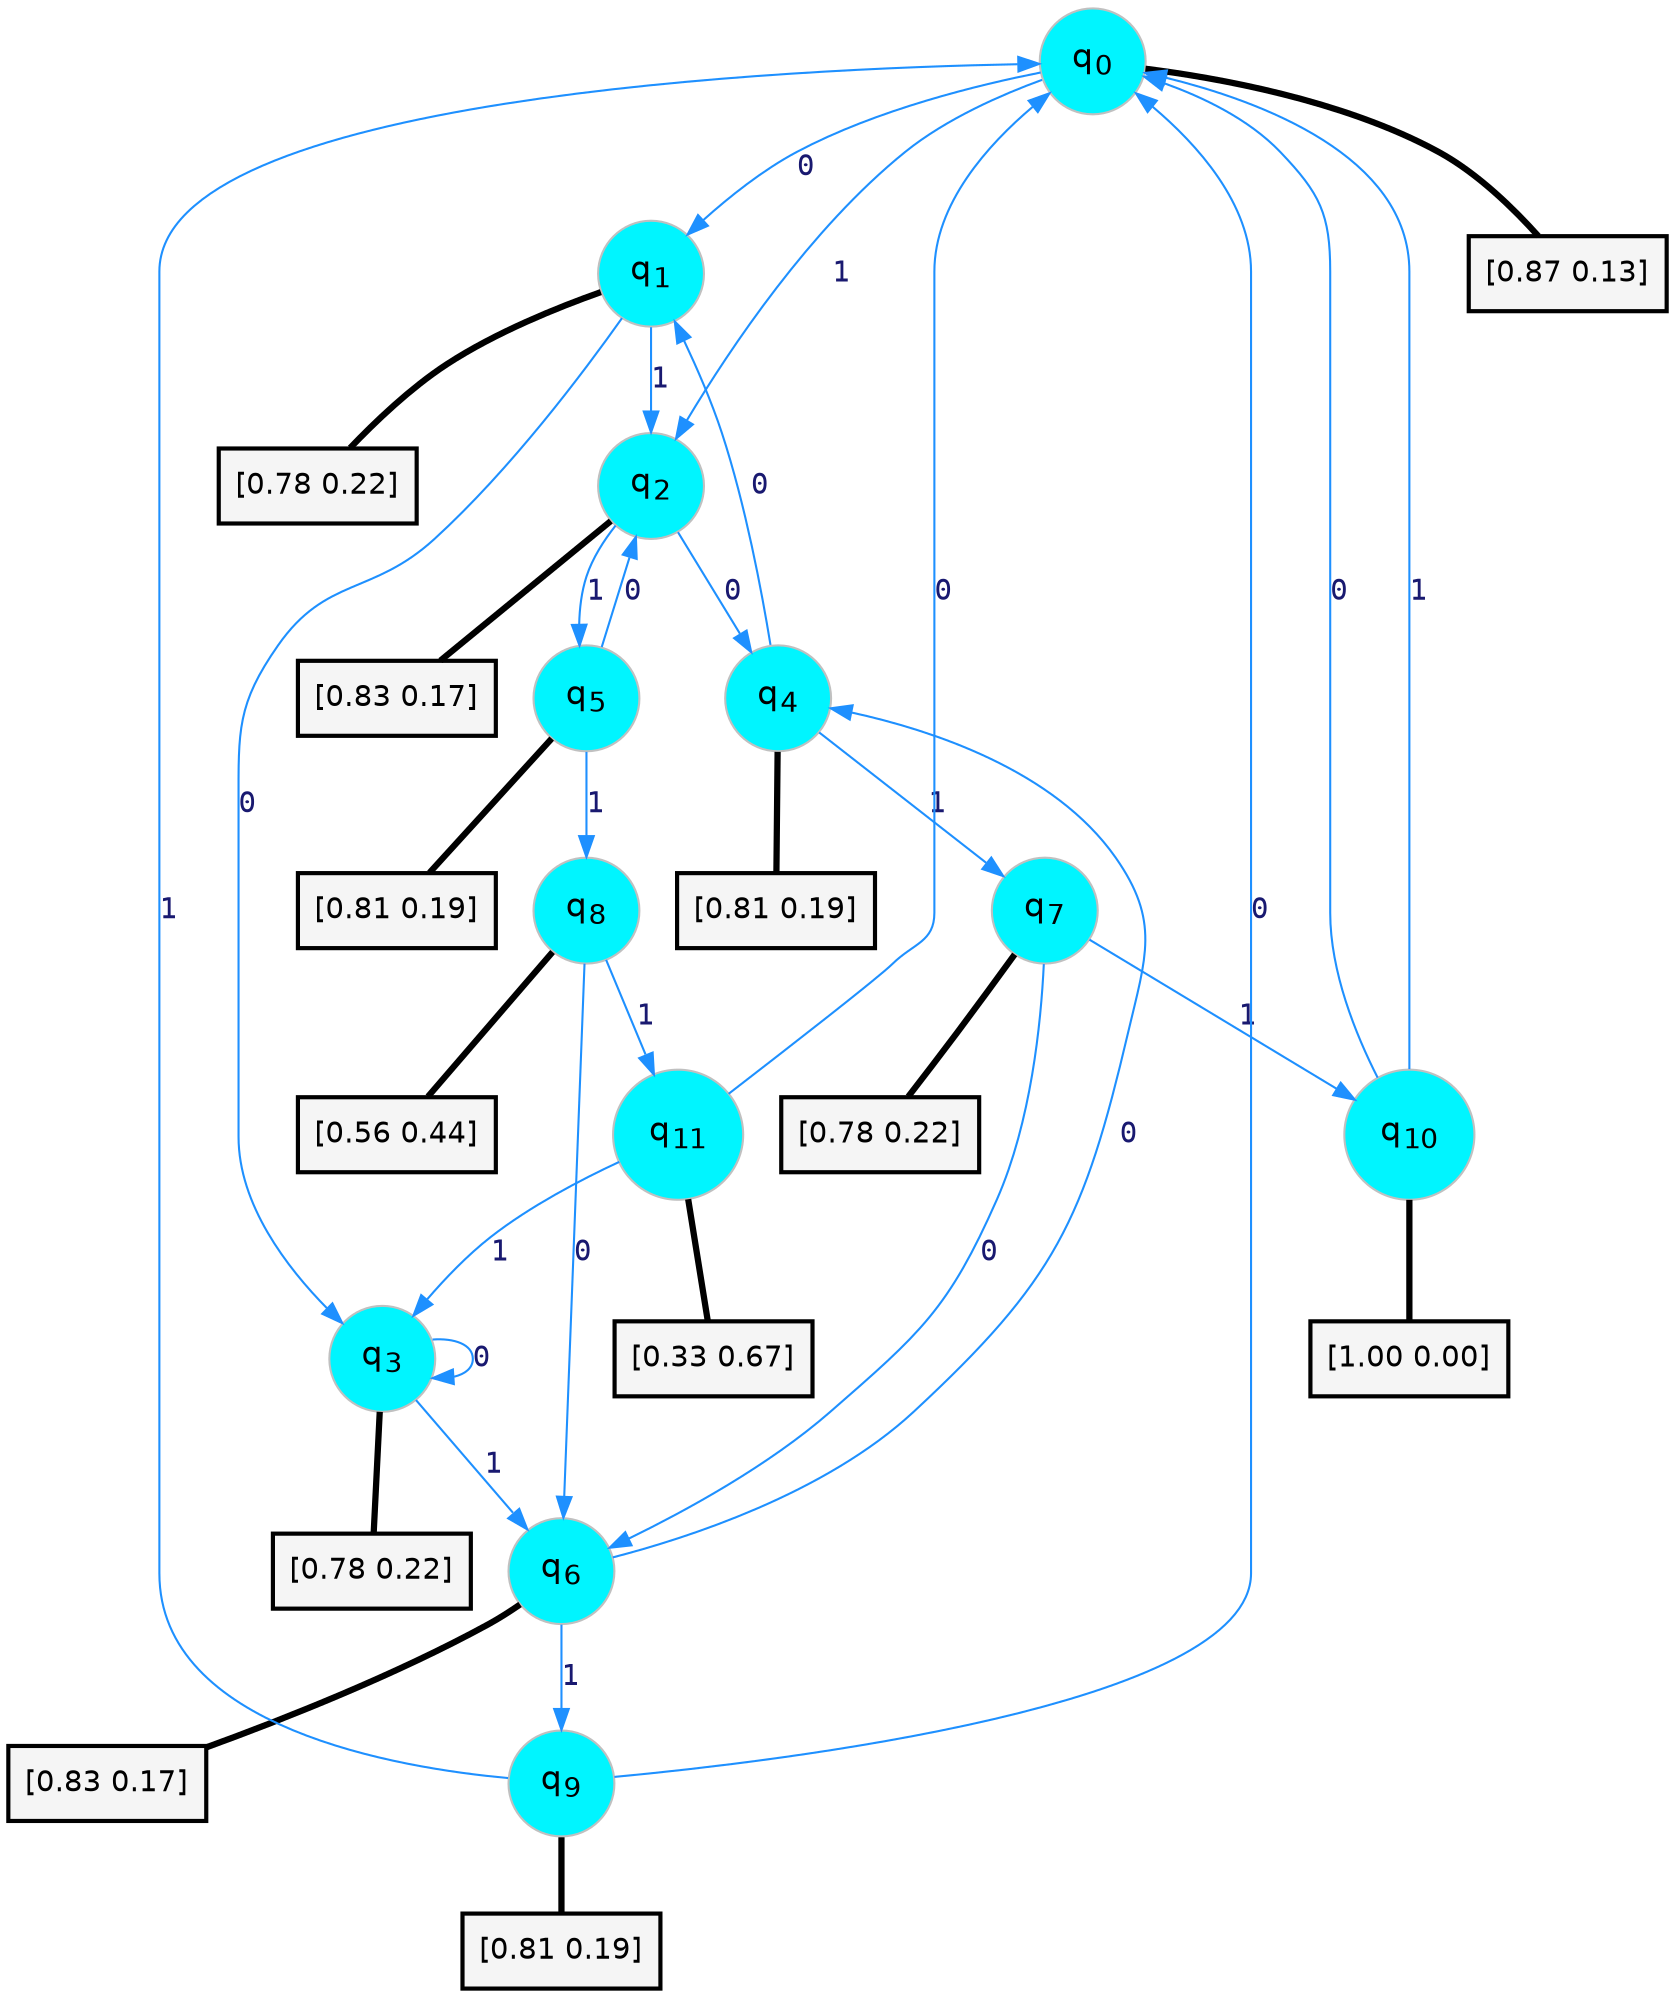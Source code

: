 digraph G {
graph [
bgcolor=transparent, dpi=300, rankdir=TD, size="40,25"];
node [
color=gray, fillcolor=turquoise1, fontcolor=black, fontname=Helvetica, fontsize=16, fontweight=bold, shape=circle, style=filled];
edge [
arrowsize=1, color=dodgerblue1, fontcolor=midnightblue, fontname=courier, fontweight=bold, penwidth=1, style=solid, weight=20];
0[label=<q<SUB>0</SUB>>];
1[label=<q<SUB>1</SUB>>];
2[label=<q<SUB>2</SUB>>];
3[label=<q<SUB>3</SUB>>];
4[label=<q<SUB>4</SUB>>];
5[label=<q<SUB>5</SUB>>];
6[label=<q<SUB>6</SUB>>];
7[label=<q<SUB>7</SUB>>];
8[label=<q<SUB>8</SUB>>];
9[label=<q<SUB>9</SUB>>];
10[label=<q<SUB>10</SUB>>];
11[label=<q<SUB>11</SUB>>];
12[label="[0.87 0.13]", shape=box,fontcolor=black, fontname=Helvetica, fontsize=14, penwidth=2, fillcolor=whitesmoke,color=black];
13[label="[0.78 0.22]", shape=box,fontcolor=black, fontname=Helvetica, fontsize=14, penwidth=2, fillcolor=whitesmoke,color=black];
14[label="[0.83 0.17]", shape=box,fontcolor=black, fontname=Helvetica, fontsize=14, penwidth=2, fillcolor=whitesmoke,color=black];
15[label="[0.78 0.22]", shape=box,fontcolor=black, fontname=Helvetica, fontsize=14, penwidth=2, fillcolor=whitesmoke,color=black];
16[label="[0.81 0.19]", shape=box,fontcolor=black, fontname=Helvetica, fontsize=14, penwidth=2, fillcolor=whitesmoke,color=black];
17[label="[0.81 0.19]", shape=box,fontcolor=black, fontname=Helvetica, fontsize=14, penwidth=2, fillcolor=whitesmoke,color=black];
18[label="[0.83 0.17]", shape=box,fontcolor=black, fontname=Helvetica, fontsize=14, penwidth=2, fillcolor=whitesmoke,color=black];
19[label="[0.78 0.22]", shape=box,fontcolor=black, fontname=Helvetica, fontsize=14, penwidth=2, fillcolor=whitesmoke,color=black];
20[label="[0.56 0.44]", shape=box,fontcolor=black, fontname=Helvetica, fontsize=14, penwidth=2, fillcolor=whitesmoke,color=black];
21[label="[0.81 0.19]", shape=box,fontcolor=black, fontname=Helvetica, fontsize=14, penwidth=2, fillcolor=whitesmoke,color=black];
22[label="[1.00 0.00]", shape=box,fontcolor=black, fontname=Helvetica, fontsize=14, penwidth=2, fillcolor=whitesmoke,color=black];
23[label="[0.33 0.67]", shape=box,fontcolor=black, fontname=Helvetica, fontsize=14, penwidth=2, fillcolor=whitesmoke,color=black];
0->1 [label=0];
0->2 [label=1];
0->12 [arrowhead=none, penwidth=3,color=black];
1->3 [label=0];
1->2 [label=1];
1->13 [arrowhead=none, penwidth=3,color=black];
2->4 [label=0];
2->5 [label=1];
2->14 [arrowhead=none, penwidth=3,color=black];
3->3 [label=0];
3->6 [label=1];
3->15 [arrowhead=none, penwidth=3,color=black];
4->1 [label=0];
4->7 [label=1];
4->16 [arrowhead=none, penwidth=3,color=black];
5->2 [label=0];
5->8 [label=1];
5->17 [arrowhead=none, penwidth=3,color=black];
6->4 [label=0];
6->9 [label=1];
6->18 [arrowhead=none, penwidth=3,color=black];
7->6 [label=0];
7->10 [label=1];
7->19 [arrowhead=none, penwidth=3,color=black];
8->6 [label=0];
8->11 [label=1];
8->20 [arrowhead=none, penwidth=3,color=black];
9->0 [label=0];
9->0 [label=1];
9->21 [arrowhead=none, penwidth=3,color=black];
10->0 [label=0];
10->0 [label=1];
10->22 [arrowhead=none, penwidth=3,color=black];
11->0 [label=0];
11->3 [label=1];
11->23 [arrowhead=none, penwidth=3,color=black];
}
